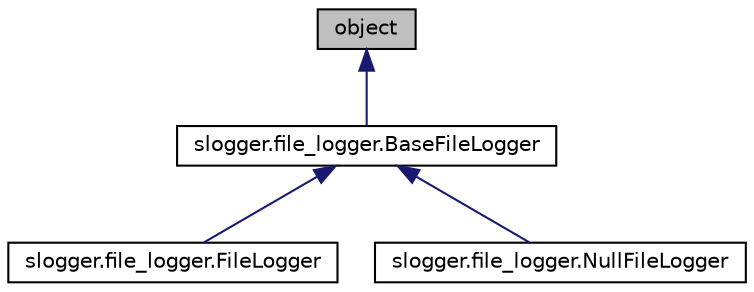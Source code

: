digraph G
{
  edge [fontname="Helvetica",fontsize="10",labelfontname="Helvetica",labelfontsize="10"];
  node [fontname="Helvetica",fontsize="10",shape=record];
  Node1 [label="object",height=0.2,width=0.4,color="black", fillcolor="grey75", style="filled" fontcolor="black"];
  Node1 -> Node2 [dir=back,color="midnightblue",fontsize="10",style="solid",fontname="Helvetica"];
  Node2 [label="slogger.file_logger.BaseFileLogger",height=0.2,width=0.4,color="black", fillcolor="white", style="filled",URL="$classslogger_1_1file__logger_1_1BaseFileLogger.html",tooltip="Simple file logging management - Base class."];
  Node2 -> Node3 [dir=back,color="midnightblue",fontsize="10",style="solid",fontname="Helvetica"];
  Node3 [label="slogger.file_logger.FileLogger",height=0.2,width=0.4,color="black", fillcolor="white", style="filled",URL="$classslogger_1_1file__logger_1_1FileLogger.html",tooltip="Simple file logging management: File Logger."];
  Node2 -> Node4 [dir=back,color="midnightblue",fontsize="10",style="solid",fontname="Helvetica"];
  Node4 [label="slogger.file_logger.NullFileLogger",height=0.2,width=0.4,color="black", fillcolor="white", style="filled",URL="$classslogger_1_1file__logger_1_1NullFileLogger.html",tooltip="Simple file logging management - &quot;do-nothing&quot; file logger."];
}

